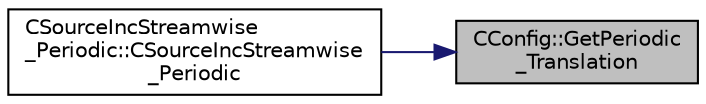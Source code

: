 digraph "CConfig::GetPeriodic_Translation"
{
 // LATEX_PDF_SIZE
  edge [fontname="Helvetica",fontsize="10",labelfontname="Helvetica",labelfontsize="10"];
  node [fontname="Helvetica",fontsize="10",shape=record];
  rankdir="RL";
  Node1 [label="CConfig::GetPeriodic\l_Translation",height=0.2,width=0.4,color="black", fillcolor="grey75", style="filled", fontcolor="black",tooltip="Get the translation vector for a periodic transformation."];
  Node1 -> Node2 [dir="back",color="midnightblue",fontsize="10",style="solid",fontname="Helvetica"];
  Node2 [label="CSourceIncStreamwise\l_Periodic::CSourceIncStreamwise\l_Periodic",height=0.2,width=0.4,color="black", fillcolor="white", style="filled",URL="$classCSourceIncStreamwise__Periodic.html#a46d37edfeb8bbd9e1de96f2c81740ca3",tooltip="Constructor of the class."];
}
